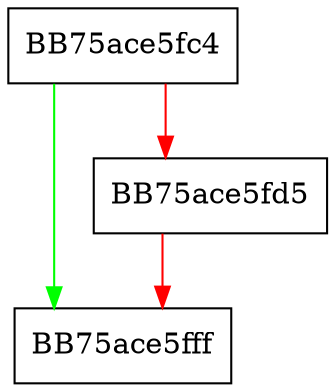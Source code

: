 digraph _Tidy {
  node [shape="box"];
  graph [splines=ortho];
  BB75ace5fc4 -> BB75ace5fff [color="green"];
  BB75ace5fc4 -> BB75ace5fd5 [color="red"];
  BB75ace5fd5 -> BB75ace5fff [color="red"];
}